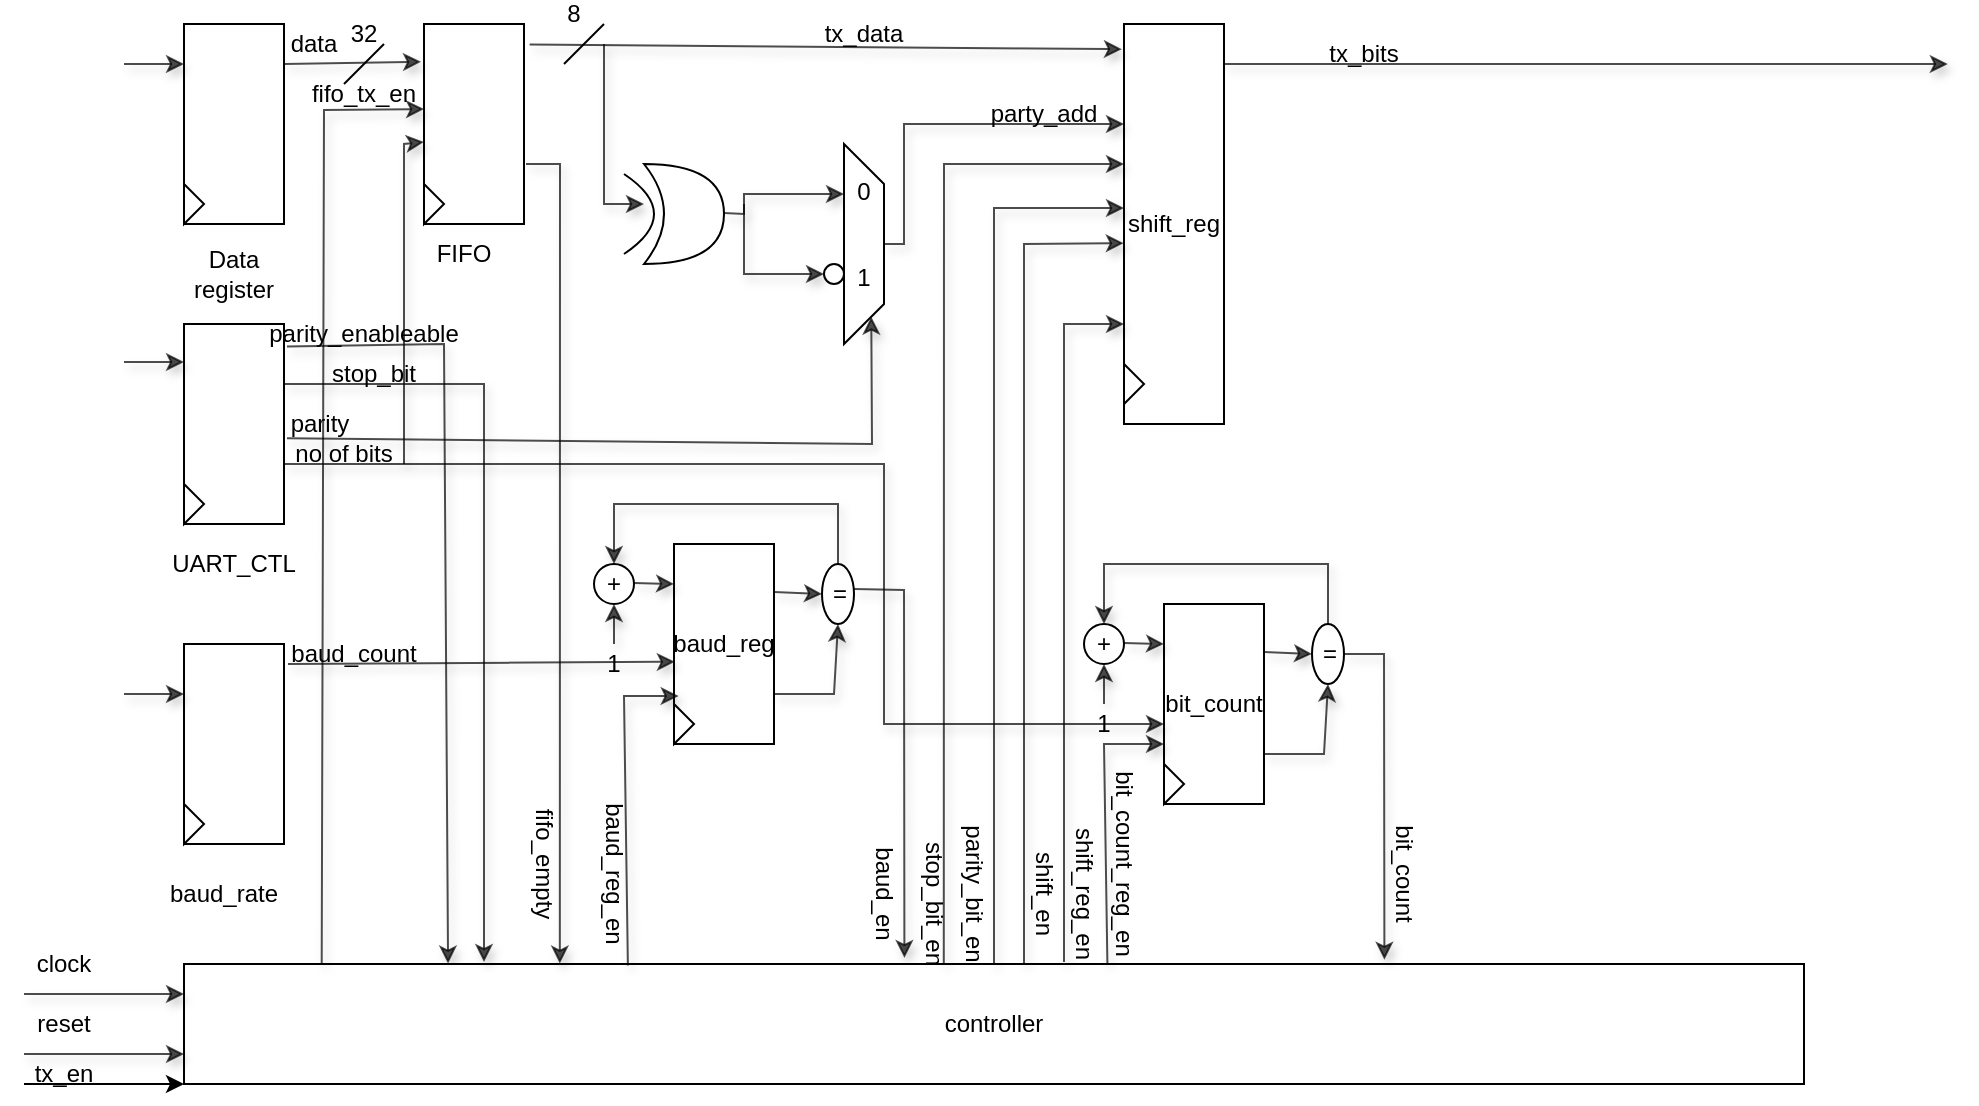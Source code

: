 <mxfile version="26.0.16" pages="2">
  <diagram name="Page-1" id="0iQmTiWb_SyuVuj741Ms">
    <mxGraphModel dx="864" dy="516" grid="1" gridSize="10" guides="1" tooltips="1" connect="1" arrows="1" fold="1" page="1" pageScale="1" pageWidth="1100" pageHeight="850" math="0" shadow="0">
      <root>
        <mxCell id="0" />
        <mxCell id="1" parent="0" />
        <mxCell id="nmXEE6ZkfctVZ-WLgOEb-1" value="" style="rounded=0;whiteSpace=wrap;html=1;direction=south;" parent="1" vertex="1">
          <mxGeometry x="280" y="90" width="50" height="100" as="geometry" />
        </mxCell>
        <mxCell id="nmXEE6ZkfctVZ-WLgOEb-2" value="" style="triangle;whiteSpace=wrap;html=1;" parent="1" vertex="1">
          <mxGeometry x="280" y="170" width="10" height="20" as="geometry" />
        </mxCell>
        <mxCell id="nmXEE6ZkfctVZ-WLgOEb-3" value="" style="rounded=0;whiteSpace=wrap;html=1;direction=south;" parent="1" vertex="1">
          <mxGeometry x="280" y="240" width="50" height="100" as="geometry" />
        </mxCell>
        <mxCell id="nmXEE6ZkfctVZ-WLgOEb-4" value="" style="triangle;whiteSpace=wrap;html=1;" parent="1" vertex="1">
          <mxGeometry x="280" y="320" width="10" height="20" as="geometry" />
        </mxCell>
        <mxCell id="nmXEE6ZkfctVZ-WLgOEb-5" value="" style="rounded=0;whiteSpace=wrap;html=1;direction=south;" parent="1" vertex="1">
          <mxGeometry x="280" y="400" width="50" height="100" as="geometry" />
        </mxCell>
        <mxCell id="nmXEE6ZkfctVZ-WLgOEb-6" value="" style="triangle;whiteSpace=wrap;html=1;" parent="1" vertex="1">
          <mxGeometry x="280" y="480" width="10" height="20" as="geometry" />
        </mxCell>
        <mxCell id="nmXEE6ZkfctVZ-WLgOEb-7" value="" style="rounded=0;whiteSpace=wrap;html=1;direction=south;" parent="1" vertex="1">
          <mxGeometry x="400" y="90" width="50" height="100" as="geometry" />
        </mxCell>
        <mxCell id="nmXEE6ZkfctVZ-WLgOEb-8" value="" style="triangle;whiteSpace=wrap;html=1;" parent="1" vertex="1">
          <mxGeometry x="400" y="170" width="10" height="20" as="geometry" />
        </mxCell>
        <mxCell id="nmXEE6ZkfctVZ-WLgOEb-9" value="" style="endArrow=classic;html=1;rounded=0;strokeWidth=1;startSize=6;opacity=70;jumpSize=1;strokeColor=default;shadow=1;entryX=0.189;entryY=1.03;entryDx=0;entryDy=0;entryPerimeter=0;" parent="1" target="nmXEE6ZkfctVZ-WLgOEb-7" edge="1">
          <mxGeometry width="50" height="50" relative="1" as="geometry">
            <mxPoint x="330" y="110" as="sourcePoint" />
            <mxPoint x="360" y="110" as="targetPoint" />
          </mxGeometry>
        </mxCell>
        <mxCell id="nmXEE6ZkfctVZ-WLgOEb-10" value="shift_reg" style="rounded=0;whiteSpace=wrap;html=1;direction=south;" parent="1" vertex="1">
          <mxGeometry x="750" y="90" width="50" height="200" as="geometry" />
        </mxCell>
        <mxCell id="nmXEE6ZkfctVZ-WLgOEb-11" value="" style="triangle;whiteSpace=wrap;html=1;" parent="1" vertex="1">
          <mxGeometry x="750" y="260" width="10" height="20" as="geometry" />
        </mxCell>
        <mxCell id="nmXEE6ZkfctVZ-WLgOEb-12" value="Data register" style="text;html=1;align=center;verticalAlign=middle;whiteSpace=wrap;rounded=0;" parent="1" vertex="1">
          <mxGeometry x="275" y="200" width="60" height="30" as="geometry" />
        </mxCell>
        <mxCell id="nmXEE6ZkfctVZ-WLgOEb-14" value="UART_CTL" style="text;html=1;align=center;verticalAlign=middle;whiteSpace=wrap;rounded=0;" parent="1" vertex="1">
          <mxGeometry x="275" y="345" width="60" height="30" as="geometry" />
        </mxCell>
        <mxCell id="nmXEE6ZkfctVZ-WLgOEb-15" value="baud_rate" style="text;html=1;align=center;verticalAlign=middle;whiteSpace=wrap;rounded=0;" parent="1" vertex="1">
          <mxGeometry x="270" y="510" width="60" height="30" as="geometry" />
        </mxCell>
        <mxCell id="nmXEE6ZkfctVZ-WLgOEb-16" value="" style="endArrow=classic;html=1;rounded=0;strokeWidth=1;startSize=6;opacity=70;jumpSize=1;strokeColor=default;shadow=1;exitX=0.112;exitY=-0.03;exitDx=0;exitDy=0;exitPerimeter=0;entryX=0.163;entryY=-0.004;entryDx=0;entryDy=0;entryPerimeter=0;" parent="1" source="nmXEE6ZkfctVZ-WLgOEb-3" target="nmXEE6ZkfctVZ-WLgOEb-52" edge="1">
          <mxGeometry width="50" height="50" relative="1" as="geometry">
            <mxPoint x="331" y="260" as="sourcePoint" />
            <mxPoint x="365" y="557" as="targetPoint" />
            <Array as="points">
              <mxPoint x="410" y="250" />
            </Array>
          </mxGeometry>
        </mxCell>
        <mxCell id="nmXEE6ZkfctVZ-WLgOEb-17" value="parity_enableable" style="text;html=1;align=center;verticalAlign=middle;whiteSpace=wrap;rounded=0;" parent="1" vertex="1">
          <mxGeometry x="340" y="230" width="60" height="30" as="geometry" />
        </mxCell>
        <mxCell id="nmXEE6ZkfctVZ-WLgOEb-18" value="" style="endArrow=classic;html=1;rounded=0;strokeWidth=1;startSize=6;opacity=70;jumpSize=1;strokeColor=default;shadow=1;entryX=0.063;entryY=1.021;entryDx=0;entryDy=0;entryPerimeter=0;exitX=0.103;exitY=-0.056;exitDx=0;exitDy=0;exitPerimeter=0;" parent="1" source="nmXEE6ZkfctVZ-WLgOEb-7" target="nmXEE6ZkfctVZ-WLgOEb-10" edge="1">
          <mxGeometry width="50" height="50" relative="1" as="geometry">
            <mxPoint x="490" y="100" as="sourcePoint" />
            <mxPoint x="520" y="100" as="targetPoint" />
          </mxGeometry>
        </mxCell>
        <mxCell id="nmXEE6ZkfctVZ-WLgOEb-19" value="" style="endArrow=classic;html=1;rounded=0;strokeWidth=1;startSize=6;opacity=70;jumpSize=1;strokeColor=default;shadow=1;" parent="1" edge="1">
          <mxGeometry width="50" height="50" relative="1" as="geometry">
            <mxPoint x="490" y="100" as="sourcePoint" />
            <mxPoint x="510" y="180" as="targetPoint" />
            <Array as="points">
              <mxPoint x="490" y="180" />
            </Array>
          </mxGeometry>
        </mxCell>
        <mxCell id="nmXEE6ZkfctVZ-WLgOEb-32" value="" style="endArrow=classic;html=1;rounded=0;strokeWidth=1;startSize=6;opacity=70;jumpSize=1;strokeColor=default;shadow=1;entryX=0.25;entryY=1;entryDx=0;entryDy=0;" parent="1" target="nmXEE6ZkfctVZ-WLgOEb-10" edge="1">
          <mxGeometry width="50" height="50" relative="1" as="geometry">
            <mxPoint x="630" y="200" as="sourcePoint" />
            <mxPoint x="750" y="140" as="targetPoint" />
            <Array as="points">
              <mxPoint x="640" y="200" />
              <mxPoint x="640" y="140" />
            </Array>
          </mxGeometry>
        </mxCell>
        <mxCell id="nmXEE6ZkfctVZ-WLgOEb-33" value="" style="endArrow=classic;html=1;rounded=0;strokeWidth=1;startSize=6;opacity=70;jumpSize=1;strokeColor=default;shadow=1;entryX=1;entryY=0.25;entryDx=0;entryDy=0;exitX=0.571;exitY=-0.03;exitDx=0;exitDy=0;exitPerimeter=0;" parent="1" source="nmXEE6ZkfctVZ-WLgOEb-3" target="nmXEE6ZkfctVZ-WLgOEb-24" edge="1">
          <mxGeometry width="50" height="50" relative="1" as="geometry">
            <mxPoint x="330" y="280" as="sourcePoint" />
            <mxPoint x="360" y="280" as="targetPoint" />
            <Array as="points">
              <mxPoint x="624" y="300" />
            </Array>
          </mxGeometry>
        </mxCell>
        <mxCell id="nmXEE6ZkfctVZ-WLgOEb-50" value="" style="group" parent="1" vertex="1" connectable="0">
          <mxGeometry x="485" y="330" width="130" height="120" as="geometry" />
        </mxCell>
        <mxCell id="nmXEE6ZkfctVZ-WLgOEb-37" value="baud_reg" style="rounded=0;whiteSpace=wrap;html=1;direction=south;" parent="nmXEE6ZkfctVZ-WLgOEb-50" vertex="1">
          <mxGeometry x="40" y="20" width="50" height="100" as="geometry" />
        </mxCell>
        <mxCell id="nmXEE6ZkfctVZ-WLgOEb-38" value="" style="triangle;whiteSpace=wrap;html=1;" parent="nmXEE6ZkfctVZ-WLgOEb-50" vertex="1">
          <mxGeometry x="40" y="100" width="10" height="20" as="geometry" />
        </mxCell>
        <mxCell id="nmXEE6ZkfctVZ-WLgOEb-42" value="" style="group" parent="nmXEE6ZkfctVZ-WLgOEb-50" vertex="1" connectable="0">
          <mxGeometry x="90" y="30" width="40" height="30" as="geometry" />
        </mxCell>
        <mxCell id="nmXEE6ZkfctVZ-WLgOEb-39" value="" style="endArrow=classic;html=1;rounded=0;strokeWidth=1;startSize=6;opacity=70;jumpSize=1;strokeColor=default;shadow=1;entryX=0;entryY=0.5;entryDx=0;entryDy=0;" parent="nmXEE6ZkfctVZ-WLgOEb-42" target="nmXEE6ZkfctVZ-WLgOEb-40" edge="1">
          <mxGeometry width="50" height="50" relative="1" as="geometry">
            <mxPoint y="14" as="sourcePoint" />
            <mxPoint x="20" y="14" as="targetPoint" />
          </mxGeometry>
        </mxCell>
        <mxCell id="nmXEE6ZkfctVZ-WLgOEb-40" value="" style="ellipse;whiteSpace=wrap;html=1;" parent="nmXEE6ZkfctVZ-WLgOEb-42" vertex="1">
          <mxGeometry x="24" width="16" height="30" as="geometry" />
        </mxCell>
        <mxCell id="nmXEE6ZkfctVZ-WLgOEb-41" value="=" style="text;html=1;align=center;verticalAlign=middle;whiteSpace=wrap;rounded=0;" parent="nmXEE6ZkfctVZ-WLgOEb-42" vertex="1">
          <mxGeometry x="26" y="10" width="14" height="10" as="geometry" />
        </mxCell>
        <mxCell id="nmXEE6ZkfctVZ-WLgOEb-44" value="" style="endArrow=classic;html=1;rounded=0;strokeWidth=1;startSize=6;opacity=70;jumpSize=1;strokeColor=default;shadow=1;exitX=0.5;exitY=0;exitDx=0;exitDy=0;" parent="nmXEE6ZkfctVZ-WLgOEb-50" source="nmXEE6ZkfctVZ-WLgOEb-40" target="nmXEE6ZkfctVZ-WLgOEb-45" edge="1">
          <mxGeometry width="50" height="50" relative="1" as="geometry">
            <mxPoint x="155" y="20" as="sourcePoint" />
            <mxPoint y="40" as="targetPoint" />
            <Array as="points">
              <mxPoint x="122" />
              <mxPoint x="10" />
            </Array>
          </mxGeometry>
        </mxCell>
        <mxCell id="nmXEE6ZkfctVZ-WLgOEb-45" value="" style="ellipse;whiteSpace=wrap;html=1;" parent="nmXEE6ZkfctVZ-WLgOEb-50" vertex="1">
          <mxGeometry y="30" width="20" height="20" as="geometry" />
        </mxCell>
        <mxCell id="nmXEE6ZkfctVZ-WLgOEb-46" value="+" style="text;html=1;align=center;verticalAlign=middle;whiteSpace=wrap;rounded=0;" parent="nmXEE6ZkfctVZ-WLgOEb-50" vertex="1">
          <mxGeometry x="5" y="32.5" width="10" height="15" as="geometry" />
        </mxCell>
        <mxCell id="nmXEE6ZkfctVZ-WLgOEb-47" value="" style="endArrow=classic;html=1;rounded=0;strokeWidth=1;startSize=6;opacity=70;jumpSize=1;strokeColor=default;shadow=1;entryX=0.5;entryY=1;entryDx=0;entryDy=0;" parent="nmXEE6ZkfctVZ-WLgOEb-50" target="nmXEE6ZkfctVZ-WLgOEb-45" edge="1">
          <mxGeometry width="50" height="50" relative="1" as="geometry">
            <mxPoint x="10" y="70" as="sourcePoint" />
            <mxPoint x="-10" y="10" as="targetPoint" />
          </mxGeometry>
        </mxCell>
        <mxCell id="nmXEE6ZkfctVZ-WLgOEb-48" value="1" style="text;html=1;align=center;verticalAlign=middle;whiteSpace=wrap;rounded=0;" parent="nmXEE6ZkfctVZ-WLgOEb-50" vertex="1">
          <mxGeometry y="75" width="20" height="10" as="geometry" />
        </mxCell>
        <mxCell id="nmXEE6ZkfctVZ-WLgOEb-49" value="" style="endArrow=classic;html=1;rounded=0;strokeWidth=1;startSize=6;opacity=70;jumpSize=1;strokeColor=default;shadow=1;" parent="nmXEE6ZkfctVZ-WLgOEb-50" edge="1">
          <mxGeometry width="50" height="50" relative="1" as="geometry">
            <mxPoint x="20" y="39.5" as="sourcePoint" />
            <mxPoint x="40" y="40" as="targetPoint" />
          </mxGeometry>
        </mxCell>
        <mxCell id="nmXEE6ZkfctVZ-WLgOEb-43" value="" style="endArrow=classic;html=1;rounded=0;strokeWidth=1;startSize=6;opacity=70;jumpSize=1;strokeColor=default;shadow=1;entryX=0.5;entryY=1;entryDx=0;entryDy=0;exitX=0.75;exitY=0;exitDx=0;exitDy=0;" parent="nmXEE6ZkfctVZ-WLgOEb-50" source="nmXEE6ZkfctVZ-WLgOEb-37" target="nmXEE6ZkfctVZ-WLgOEb-40" edge="1">
          <mxGeometry width="50" height="50" relative="1" as="geometry">
            <mxPoint x="100" y="90" as="sourcePoint" />
            <mxPoint x="-40" y="95" as="targetPoint" />
            <Array as="points">
              <mxPoint x="120" y="95" />
            </Array>
          </mxGeometry>
        </mxCell>
        <mxCell id="nmXEE6ZkfctVZ-WLgOEb-51" value="" style="endArrow=classic;html=1;rounded=0;strokeWidth=1;startSize=6;opacity=70;jumpSize=1;strokeColor=default;shadow=1;entryX=0.42;entryY=-0.051;entryDx=0;entryDy=0;entryPerimeter=0;exitX=1;exitY=0.25;exitDx=0;exitDy=0;" parent="1" source="nmXEE6ZkfctVZ-WLgOEb-41" edge="1">
          <mxGeometry width="50" height="50" relative="1" as="geometry">
            <mxPoint x="640" y="375" as="sourcePoint" />
            <mxPoint x="640.2" y="556.94" as="targetPoint" />
            <Array as="points">
              <mxPoint x="640" y="373" />
            </Array>
          </mxGeometry>
        </mxCell>
        <mxCell id="nmXEE6ZkfctVZ-WLgOEb-52" value="" style="rounded=0;whiteSpace=wrap;html=1;" parent="1" vertex="1">
          <mxGeometry x="280" y="560" width="810" height="60" as="geometry" />
        </mxCell>
        <UserObject label="controller" link="data:page/id,8DzqNKBsNxJn6VCQn896" id="nmXEE6ZkfctVZ-WLgOEb-53">
          <mxCell style="text;html=1;align=center;verticalAlign=middle;whiteSpace=wrap;rounded=0;" parent="1" vertex="1">
            <mxGeometry x="655" y="575" width="60" height="30" as="geometry" />
          </mxCell>
        </UserObject>
        <mxCell id="nmXEE6ZkfctVZ-WLgOEb-54" value="" style="group" parent="1" vertex="1" connectable="0">
          <mxGeometry x="730" y="360" width="130" height="120" as="geometry" />
        </mxCell>
        <mxCell id="nmXEE6ZkfctVZ-WLgOEb-55" value="bit_count" style="rounded=0;whiteSpace=wrap;html=1;direction=south;" parent="nmXEE6ZkfctVZ-WLgOEb-54" vertex="1">
          <mxGeometry x="40" y="20" width="50" height="100" as="geometry" />
        </mxCell>
        <mxCell id="nmXEE6ZkfctVZ-WLgOEb-56" value="" style="triangle;whiteSpace=wrap;html=1;" parent="nmXEE6ZkfctVZ-WLgOEb-54" vertex="1">
          <mxGeometry x="40" y="100" width="10" height="20" as="geometry" />
        </mxCell>
        <mxCell id="nmXEE6ZkfctVZ-WLgOEb-57" value="" style="group" parent="nmXEE6ZkfctVZ-WLgOEb-54" vertex="1" connectable="0">
          <mxGeometry x="90" y="30" width="40" height="30" as="geometry" />
        </mxCell>
        <mxCell id="nmXEE6ZkfctVZ-WLgOEb-58" value="" style="endArrow=classic;html=1;rounded=0;strokeWidth=1;startSize=6;opacity=70;jumpSize=1;strokeColor=default;shadow=1;entryX=0;entryY=0.5;entryDx=0;entryDy=0;" parent="nmXEE6ZkfctVZ-WLgOEb-57" target="nmXEE6ZkfctVZ-WLgOEb-59" edge="1">
          <mxGeometry width="50" height="50" relative="1" as="geometry">
            <mxPoint y="14" as="sourcePoint" />
            <mxPoint x="20" y="14" as="targetPoint" />
          </mxGeometry>
        </mxCell>
        <mxCell id="nmXEE6ZkfctVZ-WLgOEb-59" value="" style="ellipse;whiteSpace=wrap;html=1;" parent="nmXEE6ZkfctVZ-WLgOEb-57" vertex="1">
          <mxGeometry x="24" width="16" height="30" as="geometry" />
        </mxCell>
        <mxCell id="nmXEE6ZkfctVZ-WLgOEb-60" value="=" style="text;html=1;align=center;verticalAlign=middle;whiteSpace=wrap;rounded=0;" parent="nmXEE6ZkfctVZ-WLgOEb-57" vertex="1">
          <mxGeometry x="26" y="10" width="14" height="10" as="geometry" />
        </mxCell>
        <mxCell id="nmXEE6ZkfctVZ-WLgOEb-61" value="" style="endArrow=classic;html=1;rounded=0;strokeWidth=1;startSize=6;opacity=70;jumpSize=1;strokeColor=default;shadow=1;exitX=0.5;exitY=0;exitDx=0;exitDy=0;" parent="nmXEE6ZkfctVZ-WLgOEb-54" source="nmXEE6ZkfctVZ-WLgOEb-59" target="nmXEE6ZkfctVZ-WLgOEb-62" edge="1">
          <mxGeometry width="50" height="50" relative="1" as="geometry">
            <mxPoint x="155" y="20" as="sourcePoint" />
            <mxPoint y="40" as="targetPoint" />
            <Array as="points">
              <mxPoint x="122" />
              <mxPoint x="10" />
            </Array>
          </mxGeometry>
        </mxCell>
        <mxCell id="nmXEE6ZkfctVZ-WLgOEb-62" value="" style="ellipse;whiteSpace=wrap;html=1;" parent="nmXEE6ZkfctVZ-WLgOEb-54" vertex="1">
          <mxGeometry y="30" width="20" height="20" as="geometry" />
        </mxCell>
        <mxCell id="nmXEE6ZkfctVZ-WLgOEb-63" value="+" style="text;html=1;align=center;verticalAlign=middle;whiteSpace=wrap;rounded=0;" parent="nmXEE6ZkfctVZ-WLgOEb-54" vertex="1">
          <mxGeometry x="5" y="32.5" width="10" height="15" as="geometry" />
        </mxCell>
        <mxCell id="nmXEE6ZkfctVZ-WLgOEb-64" value="" style="endArrow=classic;html=1;rounded=0;strokeWidth=1;startSize=6;opacity=70;jumpSize=1;strokeColor=default;shadow=1;entryX=0.5;entryY=1;entryDx=0;entryDy=0;" parent="nmXEE6ZkfctVZ-WLgOEb-54" target="nmXEE6ZkfctVZ-WLgOEb-62" edge="1">
          <mxGeometry width="50" height="50" relative="1" as="geometry">
            <mxPoint x="10" y="70" as="sourcePoint" />
            <mxPoint x="-10" y="10" as="targetPoint" />
          </mxGeometry>
        </mxCell>
        <mxCell id="nmXEE6ZkfctVZ-WLgOEb-65" value="1" style="text;html=1;align=center;verticalAlign=middle;whiteSpace=wrap;rounded=0;" parent="nmXEE6ZkfctVZ-WLgOEb-54" vertex="1">
          <mxGeometry y="75" width="20" height="10" as="geometry" />
        </mxCell>
        <mxCell id="nmXEE6ZkfctVZ-WLgOEb-66" value="" style="endArrow=classic;html=1;rounded=0;strokeWidth=1;startSize=6;opacity=70;jumpSize=1;strokeColor=default;shadow=1;" parent="nmXEE6ZkfctVZ-WLgOEb-54" edge="1">
          <mxGeometry width="50" height="50" relative="1" as="geometry">
            <mxPoint x="20" y="39.5" as="sourcePoint" />
            <mxPoint x="40" y="40" as="targetPoint" />
          </mxGeometry>
        </mxCell>
        <mxCell id="nmXEE6ZkfctVZ-WLgOEb-70" value="" style="endArrow=classic;html=1;rounded=0;strokeWidth=1;startSize=6;opacity=70;jumpSize=1;strokeColor=default;shadow=1;exitX=0.57;exitY=-0.004;exitDx=0;exitDy=0;exitPerimeter=0;" parent="nmXEE6ZkfctVZ-WLgOEb-54" source="nmXEE6ZkfctVZ-WLgOEb-52" edge="1">
          <mxGeometry width="50" height="50" relative="1" as="geometry">
            <mxPoint x="15" y="90" as="sourcePoint" />
            <mxPoint x="40" y="90" as="targetPoint" />
            <Array as="points">
              <mxPoint x="10" y="90" />
            </Array>
          </mxGeometry>
        </mxCell>
        <mxCell id="nmXEE6ZkfctVZ-WLgOEb-88" value="" style="endArrow=classic;html=1;rounded=0;strokeWidth=1;startSize=6;opacity=70;jumpSize=1;strokeColor=default;shadow=1;entryX=0.5;entryY=1;entryDx=0;entryDy=0;exitX=0.75;exitY=0;exitDx=0;exitDy=0;" parent="nmXEE6ZkfctVZ-WLgOEb-54" edge="1">
          <mxGeometry width="50" height="50" relative="1" as="geometry">
            <mxPoint x="90" y="95" as="sourcePoint" />
            <mxPoint x="122" y="60" as="targetPoint" />
            <Array as="points">
              <mxPoint x="120" y="95" />
            </Array>
          </mxGeometry>
        </mxCell>
        <mxCell id="nmXEE6ZkfctVZ-WLgOEb-67" value="" style="endArrow=classic;html=1;rounded=0;strokeWidth=1;startSize=6;opacity=70;jumpSize=1;strokeColor=default;shadow=1;" parent="1" edge="1">
          <mxGeometry width="50" height="50" relative="1" as="geometry">
            <mxPoint x="330" y="310" as="sourcePoint" />
            <mxPoint x="770" y="440" as="targetPoint" />
            <Array as="points">
              <mxPoint x="630" y="310" />
              <mxPoint x="630" y="440" />
              <mxPoint x="670" y="440" />
            </Array>
          </mxGeometry>
        </mxCell>
        <mxCell id="nmXEE6ZkfctVZ-WLgOEb-68" value="no of bits" style="text;html=1;align=center;verticalAlign=middle;whiteSpace=wrap;rounded=0;" parent="1" vertex="1">
          <mxGeometry x="330" y="300" width="60" height="10" as="geometry" />
        </mxCell>
        <mxCell id="nmXEE6ZkfctVZ-WLgOEb-69" value="" style="endArrow=classic;html=1;rounded=0;strokeWidth=1;startSize=6;opacity=70;jumpSize=1;strokeColor=default;shadow=1;entryX=0.741;entryY=-0.036;entryDx=0;entryDy=0;entryPerimeter=0;" parent="1" target="nmXEE6ZkfctVZ-WLgOEb-52" edge="1">
          <mxGeometry width="50" height="50" relative="1" as="geometry">
            <mxPoint x="860" y="405" as="sourcePoint" />
            <mxPoint x="890" y="405" as="targetPoint" />
            <Array as="points">
              <mxPoint x="880" y="405" />
            </Array>
          </mxGeometry>
        </mxCell>
        <mxCell id="nmXEE6ZkfctVZ-WLgOEb-71" value="" style="endArrow=classic;html=1;rounded=0;strokeWidth=1;startSize=6;opacity=70;jumpSize=1;strokeColor=default;shadow=1;entryX=0.75;entryY=1;entryDx=0;entryDy=0;" parent="1" target="nmXEE6ZkfctVZ-WLgOEb-10" edge="1">
          <mxGeometry width="50" height="50" relative="1" as="geometry">
            <mxPoint x="720" y="559" as="sourcePoint" />
            <mxPoint x="620" y="340" as="targetPoint" />
            <Array as="points">
              <mxPoint x="720" y="240" />
            </Array>
          </mxGeometry>
        </mxCell>
        <mxCell id="nmXEE6ZkfctVZ-WLgOEb-72" value="" style="endArrow=classic;html=1;rounded=0;strokeWidth=1;startSize=6;opacity=70;jumpSize=1;strokeColor=default;shadow=1;entryX=0.548;entryY=1.002;entryDx=0;entryDy=0;entryPerimeter=0;" parent="1" target="nmXEE6ZkfctVZ-WLgOEb-10" edge="1">
          <mxGeometry width="50" height="50" relative="1" as="geometry">
            <mxPoint x="700" y="560" as="sourcePoint" />
            <mxPoint x="730" y="241" as="targetPoint" />
            <Array as="points">
              <mxPoint x="700" y="200" />
            </Array>
          </mxGeometry>
        </mxCell>
        <mxCell id="nmXEE6ZkfctVZ-WLgOEb-73" value="" style="endArrow=classic;html=1;rounded=0;strokeWidth=1;startSize=6;opacity=70;jumpSize=1;strokeColor=default;shadow=1;entryX=0.232;entryY=-0.004;entryDx=0;entryDy=0;entryPerimeter=0;" parent="1" target="nmXEE6ZkfctVZ-WLgOEb-52" edge="1">
          <mxGeometry width="50" height="50" relative="1" as="geometry">
            <mxPoint x="451" y="160" as="sourcePoint" />
            <mxPoint x="690" y="560" as="targetPoint" />
            <Array as="points">
              <mxPoint x="468" y="160" />
            </Array>
          </mxGeometry>
        </mxCell>
        <mxCell id="nmXEE6ZkfctVZ-WLgOEb-75" value="" style="endArrow=classic;html=1;rounded=0;strokeWidth=1;startSize=6;opacity=70;jumpSize=1;strokeColor=default;shadow=1;" parent="1" edge="1">
          <mxGeometry width="50" height="50" relative="1" as="geometry">
            <mxPoint x="800" y="110" as="sourcePoint" />
            <mxPoint x="1161.91" y="110" as="targetPoint" />
          </mxGeometry>
        </mxCell>
        <mxCell id="nmXEE6ZkfctVZ-WLgOEb-77" value="" style="endArrow=classic;html=1;rounded=0;strokeWidth=1;startSize=6;opacity=70;jumpSize=1;strokeColor=default;shadow=1;" parent="1" edge="1">
          <mxGeometry width="50" height="50" relative="1" as="geometry">
            <mxPoint x="250" y="110" as="sourcePoint" />
            <mxPoint x="280" y="110" as="targetPoint" />
          </mxGeometry>
        </mxCell>
        <mxCell id="nmXEE6ZkfctVZ-WLgOEb-78" value="" style="endArrow=classic;html=1;rounded=0;strokeWidth=1;startSize=6;opacity=70;jumpSize=1;strokeColor=default;shadow=1;" parent="1" edge="1">
          <mxGeometry width="50" height="50" relative="1" as="geometry">
            <mxPoint x="250" y="259" as="sourcePoint" />
            <mxPoint x="280" y="259" as="targetPoint" />
          </mxGeometry>
        </mxCell>
        <mxCell id="nmXEE6ZkfctVZ-WLgOEb-79" value="" style="endArrow=classic;html=1;rounded=0;strokeWidth=1;startSize=6;opacity=70;jumpSize=1;strokeColor=default;shadow=1;" parent="1" edge="1">
          <mxGeometry width="50" height="50" relative="1" as="geometry">
            <mxPoint x="250" y="425" as="sourcePoint" />
            <mxPoint x="280" y="425" as="targetPoint" />
          </mxGeometry>
        </mxCell>
        <mxCell id="nmXEE6ZkfctVZ-WLgOEb-80" value="baud_reg_en" style="text;html=1;align=center;verticalAlign=middle;whiteSpace=wrap;rounded=0;rotation=90;" parent="1" vertex="1">
          <mxGeometry x="450" y="500" width="90" height="30" as="geometry" />
        </mxCell>
        <mxCell id="nmXEE6ZkfctVZ-WLgOEb-82" value="baud_count" style="text;html=1;align=center;verticalAlign=middle;whiteSpace=wrap;rounded=0;" parent="1" vertex="1">
          <mxGeometry x="340" y="400" width="50" height="10" as="geometry" />
        </mxCell>
        <mxCell id="nmXEE6ZkfctVZ-WLgOEb-83" value="baud_en" style="text;html=1;align=center;verticalAlign=middle;whiteSpace=wrap;rounded=0;rotation=90;" parent="1" vertex="1">
          <mxGeometry x="590" y="510" width="80" height="30" as="geometry" />
        </mxCell>
        <mxCell id="nmXEE6ZkfctVZ-WLgOEb-84" value="FIFO" style="text;html=1;align=center;verticalAlign=middle;whiteSpace=wrap;rounded=0;" parent="1" vertex="1">
          <mxGeometry x="390" y="190" width="60" height="30" as="geometry" />
        </mxCell>
        <mxCell id="nmXEE6ZkfctVZ-WLgOEb-86" value="fifo_empty" style="text;html=1;align=center;verticalAlign=middle;whiteSpace=wrap;rounded=0;rotation=90;" parent="1" vertex="1">
          <mxGeometry x="420" y="495" width="80" height="30" as="geometry" />
        </mxCell>
        <mxCell id="nmXEE6ZkfctVZ-WLgOEb-87" value="shift_en" style="text;html=1;align=center;verticalAlign=middle;whiteSpace=wrap;rounded=0;rotation=90;" parent="1" vertex="1">
          <mxGeometry x="670" y="510" width="80" height="30" as="geometry" />
        </mxCell>
        <mxCell id="nmXEE6ZkfctVZ-WLgOEb-89" value="" style="endArrow=classic;html=1;rounded=0;strokeWidth=1;startSize=6;opacity=70;jumpSize=1;strokeColor=default;shadow=1;entryX=0.589;entryY=0.992;entryDx=0;entryDy=0;entryPerimeter=0;" parent="1" target="nmXEE6ZkfctVZ-WLgOEb-37" edge="1">
          <mxGeometry width="50" height="50" relative="1" as="geometry">
            <mxPoint x="332" y="410" as="sourcePoint" />
            <mxPoint x="440" y="410" as="targetPoint" />
          </mxGeometry>
        </mxCell>
        <mxCell id="nmXEE6ZkfctVZ-WLgOEb-91" value="shift_reg_en" style="text;html=1;align=center;verticalAlign=middle;whiteSpace=wrap;rounded=0;rotation=90;" parent="1" vertex="1">
          <mxGeometry x="690" y="510" width="80" height="30" as="geometry" />
        </mxCell>
        <mxCell id="nmXEE6ZkfctVZ-WLgOEb-92" value="bit_count_reg_en" style="text;html=1;align=center;verticalAlign=middle;whiteSpace=wrap;rounded=0;rotation=90;" parent="1" vertex="1">
          <mxGeometry x="715" y="495" width="70" height="30" as="geometry" />
        </mxCell>
        <mxCell id="nmXEE6ZkfctVZ-WLgOEb-93" value="bit_count" style="text;html=1;align=center;verticalAlign=middle;whiteSpace=wrap;rounded=0;rotation=90;" parent="1" vertex="1">
          <mxGeometry x="850" y="500" width="80" height="30" as="geometry" />
        </mxCell>
        <mxCell id="nmXEE6ZkfctVZ-WLgOEb-95" value="fifo_tx_en" style="text;html=1;align=center;verticalAlign=middle;whiteSpace=wrap;rounded=0;" parent="1" vertex="1">
          <mxGeometry x="340" y="110" width="60" height="30" as="geometry" />
        </mxCell>
        <mxCell id="nmXEE6ZkfctVZ-WLgOEb-96" value="" style="endArrow=classic;html=1;rounded=0;strokeWidth=1;startSize=6;opacity=70;jumpSize=1;strokeColor=default;shadow=1;" parent="1" edge="1">
          <mxGeometry width="50" height="50" relative="1" as="geometry">
            <mxPoint x="200" y="575" as="sourcePoint" />
            <mxPoint x="280" y="575" as="targetPoint" />
          </mxGeometry>
        </mxCell>
        <mxCell id="nmXEE6ZkfctVZ-WLgOEb-97" value="clock" style="text;html=1;align=center;verticalAlign=middle;whiteSpace=wrap;rounded=0;" parent="1" vertex="1">
          <mxGeometry x="190" y="545" width="60" height="30" as="geometry" />
        </mxCell>
        <mxCell id="nmXEE6ZkfctVZ-WLgOEb-98" value="" style="endArrow=classic;html=1;rounded=0;strokeWidth=1;startSize=6;opacity=70;jumpSize=1;strokeColor=default;shadow=1;" parent="1" edge="1">
          <mxGeometry width="50" height="50" relative="1" as="geometry">
            <mxPoint x="200" y="605" as="sourcePoint" />
            <mxPoint x="280" y="605" as="targetPoint" />
          </mxGeometry>
        </mxCell>
        <mxCell id="nmXEE6ZkfctVZ-WLgOEb-99" value="reset" style="text;html=1;align=center;verticalAlign=middle;whiteSpace=wrap;rounded=0;" parent="1" vertex="1">
          <mxGeometry x="190" y="575" width="60" height="30" as="geometry" />
        </mxCell>
        <mxCell id="nmXEE6ZkfctVZ-WLgOEb-100" value="party_add" style="text;html=1;align=center;verticalAlign=middle;whiteSpace=wrap;rounded=0;" parent="1" vertex="1">
          <mxGeometry x="680" y="120" width="60" height="30" as="geometry" />
        </mxCell>
        <mxCell id="nmXEE6ZkfctVZ-WLgOEb-101" value="" style="endArrow=none;html=1;rounded=0;" parent="1" edge="1">
          <mxGeometry width="50" height="50" relative="1" as="geometry">
            <mxPoint x="470" y="110" as="sourcePoint" />
            <mxPoint x="490" y="90" as="targetPoint" />
          </mxGeometry>
        </mxCell>
        <mxCell id="nmXEE6ZkfctVZ-WLgOEb-102" value="8" style="text;html=1;align=center;verticalAlign=middle;whiteSpace=wrap;rounded=0;" parent="1" vertex="1">
          <mxGeometry x="470" y="80" width="10" height="10" as="geometry" />
        </mxCell>
        <mxCell id="nmXEE6ZkfctVZ-WLgOEb-103" value="tx_data" style="text;html=1;align=center;verticalAlign=middle;whiteSpace=wrap;rounded=0;" parent="1" vertex="1">
          <mxGeometry x="590" y="80" width="60" height="30" as="geometry" />
        </mxCell>
        <mxCell id="nmXEE6ZkfctVZ-WLgOEb-104" value="data" style="text;html=1;align=center;verticalAlign=middle;whiteSpace=wrap;rounded=0;" parent="1" vertex="1">
          <mxGeometry x="330" y="90" width="30" height="20" as="geometry" />
        </mxCell>
        <mxCell id="aORZdSc75-Fo3MQnWId7-1" value="" style="endArrow=none;html=1;rounded=0;" parent="1" edge="1">
          <mxGeometry width="50" height="50" relative="1" as="geometry">
            <mxPoint x="360" y="120" as="sourcePoint" />
            <mxPoint x="380" y="100" as="targetPoint" />
          </mxGeometry>
        </mxCell>
        <mxCell id="aORZdSc75-Fo3MQnWId7-2" value="32" style="text;html=1;align=center;verticalAlign=middle;whiteSpace=wrap;rounded=0;" parent="1" vertex="1">
          <mxGeometry x="355" y="80" width="30" height="30" as="geometry" />
        </mxCell>
        <mxCell id="aORZdSc75-Fo3MQnWId7-3" value="tx_bits" style="text;html=1;align=center;verticalAlign=middle;whiteSpace=wrap;rounded=0;" parent="1" vertex="1">
          <mxGeometry x="840" y="100" width="60" height="10" as="geometry" />
        </mxCell>
        <mxCell id="iL0YTwdqy25Y3jKW_N1v-3" value="" style="endArrow=classic;html=1;rounded=0;strokeWidth=1;startSize=6;opacity=70;jumpSize=1;strokeColor=default;shadow=1;exitX=0.085;exitY=-0.004;exitDx=0;exitDy=0;exitPerimeter=0;entryX=1;entryY=0.75;entryDx=0;entryDy=0;" parent="1" source="nmXEE6ZkfctVZ-WLgOEb-52" target="nmXEE6ZkfctVZ-WLgOEb-95" edge="1">
          <mxGeometry width="50" height="50" relative="1" as="geometry">
            <mxPoint x="349" y="560" as="sourcePoint" />
            <mxPoint x="400" y="160" as="targetPoint" />
            <Array as="points">
              <mxPoint x="350" y="133" />
            </Array>
          </mxGeometry>
        </mxCell>
        <mxCell id="nmXEE6ZkfctVZ-WLgOEb-34" value="parity" style="text;html=1;align=center;verticalAlign=middle;whiteSpace=wrap;rounded=0;" parent="1" vertex="1">
          <mxGeometry x="328" y="285" width="40" height="10" as="geometry" />
        </mxCell>
        <mxCell id="nmXEE6ZkfctVZ-WLgOEb-74" value="" style="endArrow=classic;html=1;rounded=0;strokeWidth=1;startSize=6;opacity=70;jumpSize=1;strokeColor=default;shadow=1;exitX=0.274;exitY=0.012;exitDx=0;exitDy=0;exitPerimeter=0;entryX=0.233;entryY=-0.198;entryDx=0;entryDy=0;entryPerimeter=0;" parent="1" source="nmXEE6ZkfctVZ-WLgOEb-52" target="nmXEE6ZkfctVZ-WLgOEb-38" edge="1">
          <mxGeometry width="50" height="50" relative="1" as="geometry">
            <mxPoint x="495" y="424" as="sourcePoint" />
            <mxPoint x="525" y="424" as="targetPoint" />
            <Array as="points">
              <mxPoint x="500" y="426" />
            </Array>
          </mxGeometry>
        </mxCell>
        <mxCell id="iL0YTwdqy25Y3jKW_N1v-6" value="" style="endArrow=classic;html=1;rounded=0;strokeWidth=1;startSize=6;opacity=70;jumpSize=1;strokeColor=default;shadow=1;" parent="1" edge="1">
          <mxGeometry width="50" height="50" relative="1" as="geometry">
            <mxPoint x="330" y="270" as="sourcePoint" />
            <mxPoint x="430" y="559" as="targetPoint" />
            <Array as="points">
              <mxPoint x="430" y="270" />
            </Array>
          </mxGeometry>
        </mxCell>
        <mxCell id="iL0YTwdqy25Y3jKW_N1v-10" value="stop_bit" style="text;html=1;align=center;verticalAlign=middle;whiteSpace=wrap;rounded=0;" parent="1" vertex="1">
          <mxGeometry x="350" y="250" width="50" height="30" as="geometry" />
        </mxCell>
        <mxCell id="iL0YTwdqy25Y3jKW_N1v-12" value="" style="group" parent="1" vertex="1" connectable="0">
          <mxGeometry x="500" y="150" width="130" height="100" as="geometry" />
        </mxCell>
        <mxCell id="nmXEE6ZkfctVZ-WLgOEb-20" value="" style="shape=xor;whiteSpace=wrap;html=1;" parent="iL0YTwdqy25Y3jKW_N1v-12" vertex="1">
          <mxGeometry x="10" y="10" width="40" height="50" as="geometry" />
        </mxCell>
        <mxCell id="nmXEE6ZkfctVZ-WLgOEb-21" value="" style="endArrow=none;html=1;rounded=0;curved=1;" parent="iL0YTwdqy25Y3jKW_N1v-12" edge="1">
          <mxGeometry width="50" height="50" relative="1" as="geometry">
            <mxPoint y="55" as="sourcePoint" />
            <mxPoint y="15" as="targetPoint" />
            <Array as="points">
              <mxPoint x="30" y="35" />
            </Array>
          </mxGeometry>
        </mxCell>
        <mxCell id="nmXEE6ZkfctVZ-WLgOEb-27" value="" style="endArrow=classic;html=1;rounded=0;strokeWidth=1;startSize=6;opacity=70;jumpSize=1;strokeColor=default;shadow=1;entryX=0.25;entryY=1;entryDx=0;entryDy=0;" parent="iL0YTwdqy25Y3jKW_N1v-12" target="nmXEE6ZkfctVZ-WLgOEb-24" edge="1">
          <mxGeometry width="50" height="50" relative="1" as="geometry">
            <mxPoint x="50" y="34.5" as="sourcePoint" />
            <mxPoint x="107" y="20" as="targetPoint" />
            <Array as="points">
              <mxPoint x="60" y="35" />
              <mxPoint x="60" y="25" />
            </Array>
          </mxGeometry>
        </mxCell>
        <mxCell id="nmXEE6ZkfctVZ-WLgOEb-28" value="" style="endArrow=classic;html=1;rounded=0;strokeWidth=1;startSize=6;opacity=70;jumpSize=1;strokeColor=default;shadow=1;entryX=0;entryY=0.5;entryDx=0;entryDy=0;" parent="iL0YTwdqy25Y3jKW_N1v-12" target="nmXEE6ZkfctVZ-WLgOEb-29" edge="1">
          <mxGeometry width="50" height="50" relative="1" as="geometry">
            <mxPoint x="60" y="30" as="sourcePoint" />
            <mxPoint x="90" y="70" as="targetPoint" />
            <Array as="points">
              <mxPoint x="60" y="65" />
            </Array>
          </mxGeometry>
        </mxCell>
        <mxCell id="nmXEE6ZkfctVZ-WLgOEb-31" value="" style="group" parent="iL0YTwdqy25Y3jKW_N1v-12" vertex="1" connectable="0">
          <mxGeometry x="100" width="30" height="100" as="geometry" />
        </mxCell>
        <mxCell id="nmXEE6ZkfctVZ-WLgOEb-23" value="" style="group" parent="nmXEE6ZkfctVZ-WLgOEb-31" vertex="1" connectable="0">
          <mxGeometry x="10" width="20" height="100" as="geometry" />
        </mxCell>
        <mxCell id="nmXEE6ZkfctVZ-WLgOEb-24" value="" style="shape=trapezoid;perimeter=trapezoidPerimeter;whiteSpace=wrap;html=1;fixedSize=1;direction=south;" parent="nmXEE6ZkfctVZ-WLgOEb-23" vertex="1">
          <mxGeometry width="20" height="100" as="geometry" />
        </mxCell>
        <mxCell id="nmXEE6ZkfctVZ-WLgOEb-25" value="1" style="text;html=1;align=center;verticalAlign=middle;whiteSpace=wrap;rounded=0;" parent="nmXEE6ZkfctVZ-WLgOEb-23" vertex="1">
          <mxGeometry y="60.001" width="20" height="14.286" as="geometry" />
        </mxCell>
        <mxCell id="nmXEE6ZkfctVZ-WLgOEb-26" value="0" style="text;html=1;align=center;verticalAlign=middle;whiteSpace=wrap;rounded=0;" parent="nmXEE6ZkfctVZ-WLgOEb-23" vertex="1">
          <mxGeometry x="5" y="10" width="10" height="28.571" as="geometry" />
        </mxCell>
        <mxCell id="nmXEE6ZkfctVZ-WLgOEb-29" value="" style="ellipse;whiteSpace=wrap;html=1;aspect=fixed;" parent="nmXEE6ZkfctVZ-WLgOEb-31" vertex="1">
          <mxGeometry y="60" width="10" height="10" as="geometry" />
        </mxCell>
        <mxCell id="iL0YTwdqy25Y3jKW_N1v-14" value="" style="endArrow=classic;html=1;rounded=0;strokeWidth=1;startSize=6;opacity=70;jumpSize=1;strokeColor=default;shadow=1;exitX=1;exitY=1;exitDx=0;exitDy=0;" parent="1" source="nmXEE6ZkfctVZ-WLgOEb-68" edge="1">
          <mxGeometry width="50" height="50" relative="1" as="geometry">
            <mxPoint x="370" y="149" as="sourcePoint" />
            <mxPoint x="400" y="149" as="targetPoint" />
            <Array as="points">
              <mxPoint x="390" y="150" />
            </Array>
          </mxGeometry>
        </mxCell>
        <mxCell id="iL0YTwdqy25Y3jKW_N1v-15" value="" style="endArrow=classic;html=1;rounded=0;strokeWidth=1;startSize=6;opacity=70;jumpSize=1;strokeColor=default;shadow=1;exitX=0.5;exitY=0;exitDx=0;exitDy=0;" parent="1" source="nmXEE6ZkfctVZ-WLgOEb-52" edge="1">
          <mxGeometry width="50" height="50" relative="1" as="geometry">
            <mxPoint x="720" y="160" as="sourcePoint" />
            <mxPoint x="750" y="182" as="targetPoint" />
            <Array as="points">
              <mxPoint x="685" y="182" />
            </Array>
          </mxGeometry>
        </mxCell>
        <mxCell id="iL0YTwdqy25Y3jKW_N1v-16" value="" style="endArrow=classic;html=1;rounded=0;strokeWidth=1;startSize=6;opacity=70;jumpSize=1;strokeColor=default;shadow=1;exitX=0.469;exitY=-0.004;exitDx=0;exitDy=0;exitPerimeter=0;" parent="1" source="nmXEE6ZkfctVZ-WLgOEb-52" edge="1">
          <mxGeometry width="50" height="50" relative="1" as="geometry">
            <mxPoint x="720" y="160" as="sourcePoint" />
            <mxPoint x="750" y="160" as="targetPoint" />
            <Array as="points">
              <mxPoint x="660" y="160" />
            </Array>
          </mxGeometry>
        </mxCell>
        <mxCell id="iL0YTwdqy25Y3jKW_N1v-19" value="stop_bit_en" style="text;html=1;align=center;verticalAlign=middle;whiteSpace=wrap;rounded=0;rotation=90;" parent="1" vertex="1">
          <mxGeometry x="615" y="515" width="80" height="30" as="geometry" />
        </mxCell>
        <mxCell id="iL0YTwdqy25Y3jKW_N1v-20" value="parity_bit_en" style="text;html=1;align=center;verticalAlign=middle;whiteSpace=wrap;rounded=0;rotation=90;" parent="1" vertex="1">
          <mxGeometry x="635" y="510" width="80" height="30" as="geometry" />
        </mxCell>
        <mxCell id="2Y0mi94H9Aiv-TWzu5Go-1" value="" style="endArrow=classic;html=1;rounded=0;entryX=0;entryY=1;entryDx=0;entryDy=0;" parent="1" target="nmXEE6ZkfctVZ-WLgOEb-52" edge="1">
          <mxGeometry width="50" height="50" relative="1" as="geometry">
            <mxPoint x="200" y="620" as="sourcePoint" />
            <mxPoint x="570" y="400" as="targetPoint" />
          </mxGeometry>
        </mxCell>
        <mxCell id="2Y0mi94H9Aiv-TWzu5Go-2" value="tx_en" style="text;html=1;align=center;verticalAlign=middle;whiteSpace=wrap;rounded=0;" parent="1" vertex="1">
          <mxGeometry x="190" y="600" width="60" height="30" as="geometry" />
        </mxCell>
      </root>
    </mxGraphModel>
  </diagram>
  <diagram id="8DzqNKBsNxJn6VCQn896" name="controller">
    <mxGraphModel dx="1964" dy="516" grid="1" gridSize="10" guides="1" tooltips="1" connect="1" arrows="1" fold="1" page="1" pageScale="1" pageWidth="1100" pageHeight="850" math="0" shadow="0">
      <root>
        <mxCell id="0" />
        <mxCell id="1" parent="0" />
        <mxCell id="9I11zORrQB1PDWdPwpwn-1" value="ideal state" style="ellipse;whiteSpace=wrap;html=1;" parent="1" vertex="1">
          <mxGeometry x="360" y="230" width="120" height="80" as="geometry" />
        </mxCell>
        <mxCell id="9I11zORrQB1PDWdPwpwn-2" value="" style="endArrow=classic;html=1;rounded=0;strokeWidth=1;startSize=6;opacity=70;jumpSize=1;strokeColor=default;shadow=1;" parent="1" edge="1">
          <mxGeometry width="50" height="50" relative="1" as="geometry">
            <mxPoint x="250" y="270" as="sourcePoint" />
            <mxPoint x="360" y="269.5" as="targetPoint" />
          </mxGeometry>
        </mxCell>
        <mxCell id="9I11zORrQB1PDWdPwpwn-3" value="reset" style="text;html=1;align=center;verticalAlign=middle;whiteSpace=wrap;rounded=0;" parent="1" vertex="1">
          <mxGeometry x="260" y="250" width="60" height="30" as="geometry" />
        </mxCell>
        <mxCell id="9I11zORrQB1PDWdPwpwn-4" value="" style="endArrow=classic;html=1;rounded=0;strokeWidth=1;startSize=6;opacity=70;jumpSize=1;strokeColor=default;shadow=1;curved=1;exitX=0.957;exitY=0.707;exitDx=0;exitDy=0;exitPerimeter=0;" parent="1" source="9I11zORrQB1PDWdPwpwn-1" target="9I11zORrQB1PDWdPwpwn-5" edge="1">
          <mxGeometry width="50" height="50" relative="1" as="geometry">
            <mxPoint x="480" y="264.5" as="sourcePoint" />
            <mxPoint x="570" y="360" as="targetPoint" />
            <Array as="points">
              <mxPoint x="520" y="280" />
            </Array>
          </mxGeometry>
        </mxCell>
        <mxCell id="aHVic-EyjVl5WzbnL-KH-1" value="" style="group" parent="1" vertex="1" connectable="0">
          <mxGeometry x="620" y="410" width="120" height="125" as="geometry" />
        </mxCell>
        <mxCell id="9I11zORrQB1PDWdPwpwn-5" value="" style="ellipse;labelBackgroundColor=default;" parent="aHVic-EyjVl5WzbnL-KH-1" vertex="1">
          <mxGeometry width="120" height="125" as="geometry" />
        </mxCell>
        <mxCell id="5OIf4ZaBZqGt57_DdCAf-1" value="load data" style="text;align=center;verticalAlign=middle;rounded=0;" parent="aHVic-EyjVl5WzbnL-KH-1" vertex="1">
          <mxGeometry x="30" y="47.5" width="60" height="30" as="geometry" />
        </mxCell>
        <mxCell id="Ka3RB4b4h5C6KreYDprp-1" value="" style="endArrow=classic;html=1;rounded=0;strokeWidth=1;startSize=6;opacity=70;jumpSize=1;strokeColor=default;shadow=1;curved=1;exitX=0.5;exitY=1;exitDx=0;exitDy=0;" parent="1" source="9I11zORrQB1PDWdPwpwn-5" target="aHVic-EyjVl5WzbnL-KH-3" edge="1">
          <mxGeometry width="50" height="50" relative="1" as="geometry">
            <mxPoint x="313" y="434.9" as="sourcePoint" />
            <mxPoint x="360" y="610" as="targetPoint" />
            <Array as="points">
              <mxPoint x="720" y="690" />
            </Array>
          </mxGeometry>
        </mxCell>
        <mxCell id="Ka3RB4b4h5C6KreYDprp-3" value="fifo_empty&lt;br&gt;tx_en" style="text;html=1;align=center;verticalAlign=middle;whiteSpace=wrap;rounded=0;" parent="1" vertex="1">
          <mxGeometry x="390" y="150" width="60" height="30" as="geometry" />
        </mxCell>
        <mxCell id="E7vx4jzqoG87zoP_nMMn-3" value="" style="group" parent="1" vertex="1" connectable="0">
          <mxGeometry x="510" y="250" width="130" height="100" as="geometry" />
        </mxCell>
        <mxCell id="9I11zORrQB1PDWdPwpwn-6" value="tx_en &amp;amp; (~fifo_empty)" style="text;html=1;align=center;verticalAlign=middle;whiteSpace=wrap;rounded=0;" parent="E7vx4jzqoG87zoP_nMMn-3" vertex="1">
          <mxGeometry width="130" height="30" as="geometry" />
        </mxCell>
        <mxCell id="E7vx4jzqoG87zoP_nMMn-1" value="" style="endArrow=none;html=1;rounded=0;entryX=1;entryY=1;entryDx=0;entryDy=0;exitX=0.075;exitY=0.935;exitDx=0;exitDy=0;exitPerimeter=0;" parent="E7vx4jzqoG87zoP_nMMn-3" source="9I11zORrQB1PDWdPwpwn-6" target="9I11zORrQB1PDWdPwpwn-6" edge="1">
          <mxGeometry width="50" height="50" relative="1" as="geometry">
            <mxPoint x="40" y="40" as="sourcePoint" />
            <mxPoint x="70" y="40" as="targetPoint" />
          </mxGeometry>
        </mxCell>
        <mxCell id="E7vx4jzqoG87zoP_nMMn-2" value="shift_reg_en&lt;br&gt;fifo_tx_en&lt;br&gt;bit_count_reg_enable&lt;br&gt;baud_rate_reg_enable" style="text;html=1;align=center;verticalAlign=middle;whiteSpace=wrap;rounded=0;" parent="E7vx4jzqoG87zoP_nMMn-3" vertex="1">
          <mxGeometry x="10" y="40" width="120" height="60" as="geometry" />
        </mxCell>
        <mxCell id="E7vx4jzqoG87zoP_nMMn-8" value="baud_rate_reg_en&lt;br&gt;bit_count_reg_en" style="text;html=1;align=center;verticalAlign=middle;whiteSpace=wrap;rounded=0;" parent="1" vertex="1">
          <mxGeometry x="700" y="627.5" width="100" height="30" as="geometry" />
        </mxCell>
        <mxCell id="N4cnqURn7kW5GfM3c0E4-4" value="" style="group" parent="1" vertex="1" connectable="0">
          <mxGeometry x="380" y="720" width="235" height="210" as="geometry" />
        </mxCell>
        <mxCell id="aHVic-EyjVl5WzbnL-KH-2" value="" style="group" parent="N4cnqURn7kW5GfM3c0E4-4" vertex="1" connectable="0">
          <mxGeometry width="220" height="200" as="geometry" />
        </mxCell>
        <mxCell id="N4cnqURn7kW5GfM3c0E4-2" value="&lt;span style=&quot;text-wrap: nowrap;&quot;&gt;baud rate&lt;/span&gt;" style="text;html=1;align=center;verticalAlign=middle;whiteSpace=wrap;rounded=0;" parent="aHVic-EyjVl5WzbnL-KH-2" vertex="1">
          <mxGeometry x="100" y="95" width="60" height="30" as="geometry" />
        </mxCell>
        <mxCell id="aHVic-EyjVl5WzbnL-KH-3" value="" style="ellipse;labelBackgroundColor=default;" parent="N4cnqURn7kW5GfM3c0E4-4" vertex="1">
          <mxGeometry x="15" y="10" width="220" height="200" as="geometry" />
        </mxCell>
        <mxCell id="N4cnqURn7kW5GfM3c0E4-3" value="&lt;span style=&quot;text-wrap: nowrap;&quot;&gt;baud rate&lt;/span&gt;" style="text;html=1;align=center;verticalAlign=middle;whiteSpace=wrap;rounded=0;" parent="N4cnqURn7kW5GfM3c0E4-4" vertex="1">
          <mxGeometry x="90" y="95" width="60" height="30" as="geometry" />
        </mxCell>
        <mxCell id="N4cnqURn7kW5GfM3c0E4-5" value="" style="group" parent="1" vertex="1" connectable="0">
          <mxGeometry x="437.5" y="1100" width="120" height="125" as="geometry" />
        </mxCell>
        <mxCell id="N4cnqURn7kW5GfM3c0E4-6" value="" style="ellipse;labelBackgroundColor=default;" parent="N4cnqURn7kW5GfM3c0E4-5" vertex="1">
          <mxGeometry width="120" height="125" as="geometry" />
        </mxCell>
        <mxCell id="N4cnqURn7kW5GfM3c0E4-7" value="transmission&#xa;bits" style="text;align=center;verticalAlign=middle;rounded=0;" parent="N4cnqURn7kW5GfM3c0E4-5" vertex="1">
          <mxGeometry x="30" y="47.5" width="60" height="30" as="geometry" />
        </mxCell>
        <mxCell id="SBcjq64l2Ed0dTOQwmuq-1" value="" style="endArrow=classic;html=1;rounded=0;strokeWidth=1;startSize=6;opacity=70;jumpSize=1;strokeColor=default;shadow=1;curved=1;" parent="1" edge="1">
          <mxGeometry width="50" height="50" relative="1" as="geometry">
            <mxPoint x="620" y="861.51" as="sourcePoint" />
            <mxPoint x="557.5" y="1148.5" as="targetPoint" />
            <Array as="points">
              <mxPoint x="820" y="1040" />
            </Array>
          </mxGeometry>
        </mxCell>
        <mxCell id="N4cnqURn7kW5GfM3c0E4-15" value="" style="endArrow=classic;html=1;rounded=0;strokeWidth=1;startSize=6;opacity=70;jumpSize=1;strokeColor=default;shadow=1;curved=1;exitX=0.026;exitY=0.653;exitDx=0;exitDy=0;exitPerimeter=0;" parent="1" source="N4cnqURn7kW5GfM3c0E4-6" edge="1">
          <mxGeometry width="50" height="50" relative="1" as="geometry">
            <mxPoint x="70" y="710" as="sourcePoint" />
            <mxPoint x="400" y="850" as="targetPoint" />
            <Array as="points">
              <mxPoint x="200" y="1110" />
              <mxPoint x="220" y="860" />
            </Array>
          </mxGeometry>
        </mxCell>
        <mxCell id="N4cnqURn7kW5GfM3c0E4-17" value="_______________&lt;br&gt;baud_rate_reg_en&lt;br&gt;bit_count_reg_en" style="text;html=1;align=center;verticalAlign=middle;whiteSpace=wrap;rounded=0;" parent="1" vertex="1">
          <mxGeometry x="190" y="1130" width="100" height="30" as="geometry" />
        </mxCell>
        <mxCell id="N4cnqURn7kW5GfM3c0E4-18" value="" style="group" parent="1" vertex="1" connectable="0">
          <mxGeometry x="-50" y="580" width="120" height="125" as="geometry" />
        </mxCell>
        <mxCell id="N4cnqURn7kW5GfM3c0E4-19" value="" style="ellipse;labelBackgroundColor=default;" parent="N4cnqURn7kW5GfM3c0E4-18" vertex="1">
          <mxGeometry width="120" height="125" as="geometry" />
        </mxCell>
        <mxCell id="N4cnqURn7kW5GfM3c0E4-20" value="parity send" style="text;align=center;verticalAlign=middle;rounded=0;" parent="N4cnqURn7kW5GfM3c0E4-18" vertex="1">
          <mxGeometry x="30" y="47.5" width="60" height="30" as="geometry" />
        </mxCell>
        <mxCell id="5erCfL2h3PcEK-L8pvYi-1" value="" style="endArrow=classic;html=1;rounded=0;strokeWidth=1;startSize=6;opacity=70;jumpSize=1;strokeColor=default;shadow=1;entryX=0.5;entryY=1;entryDx=0;entryDy=0;exitX=0.255;exitY=0.95;exitDx=0;exitDy=0;curved=1;exitPerimeter=0;" parent="1" source="aHVic-EyjVl5WzbnL-KH-3" target="N4cnqURn7kW5GfM3c0E4-19" edge="1">
          <mxGeometry width="50" height="50" relative="1" as="geometry">
            <mxPoint x="-90" y="650" as="sourcePoint" />
            <mxPoint x="-60" y="650" as="targetPoint" />
            <Array as="points">
              <mxPoint x="190" y="1050" />
            </Array>
          </mxGeometry>
        </mxCell>
        <mxCell id="5erCfL2h3PcEK-L8pvYi-2" value="" style="group" parent="1" vertex="1" connectable="0">
          <mxGeometry x="240" y="510" width="120" height="125" as="geometry" />
        </mxCell>
        <mxCell id="5erCfL2h3PcEK-L8pvYi-3" value="" style="ellipse;labelBackgroundColor=default;" parent="5erCfL2h3PcEK-L8pvYi-2" vertex="1">
          <mxGeometry width="120" height="125" as="geometry" />
        </mxCell>
        <mxCell id="5erCfL2h3PcEK-L8pvYi-4" value="stop_bit_transmit" style="text;align=center;verticalAlign=middle;rounded=0;" parent="5erCfL2h3PcEK-L8pvYi-2" vertex="1">
          <mxGeometry y="47.5" width="120" height="30" as="geometry" />
        </mxCell>
        <mxCell id="5erCfL2h3PcEK-L8pvYi-5" value="" style="endArrow=classic;html=1;rounded=0;strokeWidth=1;startSize=6;opacity=70;jumpSize=1;strokeColor=default;shadow=1;entryX=0.735;entryY=0.95;entryDx=0;entryDy=0;exitX=0.108;exitY=0.208;exitDx=0;exitDy=0;exitPerimeter=0;entryPerimeter=0;curved=1;" parent="1" source="aHVic-EyjVl5WzbnL-KH-3" target="5erCfL2h3PcEK-L8pvYi-3" edge="1">
          <mxGeometry width="50" height="50" relative="1" as="geometry">
            <mxPoint x="40" y="680" as="sourcePoint" />
            <mxPoint x="70" y="680" as="targetPoint" />
            <Array as="points">
              <mxPoint x="328" y="730" />
            </Array>
          </mxGeometry>
        </mxCell>
        <mxCell id="sB1i_qbXA5aM1ei3woNL-1" value="parity_enableable&lt;br&gt;bit_count&lt;br&gt;baud_en&lt;br&gt;_________&lt;div&gt;parity_bit_enable|&lt;br&gt;baud_rate_reg_en&lt;/div&gt;" style="text;html=1;align=center;verticalAlign=middle;whiteSpace=wrap;rounded=0;" parent="1" vertex="1">
          <mxGeometry x="-40" y="830" width="130" height="90" as="geometry" />
        </mxCell>
        <mxCell id="QUGP9xHU8JDsyiN5SYcx-1" value="" style="group" parent="1" vertex="1" connectable="0">
          <mxGeometry x="720" y="1050" width="130" height="70" as="geometry" />
        </mxCell>
        <mxCell id="N4cnqURn7kW5GfM3c0E4-12" value="baud_en" style="text;html=1;align=center;verticalAlign=middle;whiteSpace=wrap;rounded=0;container=0;" parent="QUGP9xHU8JDsyiN5SYcx-1" vertex="1">
          <mxGeometry width="130" height="30" as="geometry" />
        </mxCell>
        <mxCell id="N4cnqURn7kW5GfM3c0E4-13" value="" style="endArrow=none;html=1;rounded=0;entryX=1;entryY=1;entryDx=0;entryDy=0;exitX=0.075;exitY=0.935;exitDx=0;exitDy=0;exitPerimeter=0;" parent="QUGP9xHU8JDsyiN5SYcx-1" source="N4cnqURn7kW5GfM3c0E4-12" target="N4cnqURn7kW5GfM3c0E4-12" edge="1">
          <mxGeometry width="50" height="50" relative="1" as="geometry">
            <mxPoint x="40" y="40" as="sourcePoint" />
            <mxPoint x="70" y="40" as="targetPoint" />
          </mxGeometry>
        </mxCell>
        <mxCell id="N4cnqURn7kW5GfM3c0E4-14" value="shift_en&lt;br&gt;&lt;div&gt;baud_rate_reg_en&lt;br&gt;bit_count_reg_en&lt;/div&gt;" style="text;html=1;align=center;verticalAlign=middle;whiteSpace=wrap;rounded=0;container=0;" parent="QUGP9xHU8JDsyiN5SYcx-1" vertex="1">
          <mxGeometry x="35" y="40" width="60" height="30" as="geometry" />
        </mxCell>
        <mxCell id="QUGP9xHU8JDsyiN5SYcx-2" value="" style="endArrow=classic;html=1;rounded=0;exitX=0;exitY=0;exitDx=0;exitDy=0;entryX=1;entryY=0;entryDx=0;entryDy=0;curved=1;" parent="1" source="9I11zORrQB1PDWdPwpwn-1" target="9I11zORrQB1PDWdPwpwn-1" edge="1">
          <mxGeometry width="50" height="50" relative="1" as="geometry">
            <mxPoint x="250" y="420" as="sourcePoint" />
            <mxPoint x="300" y="370" as="targetPoint" />
            <Array as="points">
              <mxPoint x="420" y="120" />
            </Array>
          </mxGeometry>
        </mxCell>
        <mxCell id="QUGP9xHU8JDsyiN5SYcx-3" value="stop_bit&lt;br&gt;bit_count&lt;br&gt;baud_en&lt;br&gt;_________&lt;div&gt;baud_rate_reg_en&lt;br&gt;stop_bit_enable&lt;/div&gt;" style="text;html=1;align=center;verticalAlign=middle;whiteSpace=wrap;rounded=0;" parent="1" vertex="1">
          <mxGeometry x="235" y="670" width="130" height="90" as="geometry" />
        </mxCell>
        <mxCell id="gVPO3878HLzCN2K6SNuv-1" value="" style="endArrow=classic;html=1;rounded=0;exitX=0.5;exitY=0;exitDx=0;exitDy=0;entryX=0.11;entryY=0.264;entryDx=0;entryDy=0;entryPerimeter=0;curved=1;" parent="1" source="N4cnqURn7kW5GfM3c0E4-19" target="5erCfL2h3PcEK-L8pvYi-3" edge="1">
          <mxGeometry width="50" height="50" relative="1" as="geometry">
            <mxPoint x="250" y="660" as="sourcePoint" />
            <mxPoint x="300" y="610" as="targetPoint" />
            <Array as="points">
              <mxPoint x="120" y="460" />
            </Array>
          </mxGeometry>
        </mxCell>
        <mxCell id="gVPO3878HLzCN2K6SNuv-2" value="stop_bit&lt;br&gt;baud_en&lt;br&gt;_________&lt;div&gt;baud_rate_reg_en&lt;/div&gt;" style="text;html=1;align=center;verticalAlign=middle;whiteSpace=wrap;rounded=0;" parent="1" vertex="1">
          <mxGeometry x="30" y="410" width="130" height="90" as="geometry" />
        </mxCell>
        <mxCell id="gVPO3878HLzCN2K6SNuv-5" value="" style="endArrow=classic;html=1;rounded=0;exitX=0.5;exitY=0;exitDx=0;exitDy=0;entryX=0.324;entryY=0.984;entryDx=0;entryDy=0;entryPerimeter=0;" parent="1" source="5erCfL2h3PcEK-L8pvYi-3" target="9I11zORrQB1PDWdPwpwn-1" edge="1">
          <mxGeometry width="50" height="50" relative="1" as="geometry">
            <mxPoint x="280" y="410" as="sourcePoint" />
            <mxPoint x="330" y="360" as="targetPoint" />
          </mxGeometry>
        </mxCell>
        <mxCell id="gVPO3878HLzCN2K6SNuv-6" value="" style="endArrow=classic;html=1;rounded=0;exitX=0;exitY=0.5;exitDx=0;exitDy=0;entryX=0;entryY=0;entryDx=0;entryDy=0;curved=1;" parent="1" source="N4cnqURn7kW5GfM3c0E4-19" target="9I11zORrQB1PDWdPwpwn-1" edge="1">
          <mxGeometry width="50" height="50" relative="1" as="geometry">
            <mxPoint x="280" y="410" as="sourcePoint" />
            <mxPoint x="330" y="360" as="targetPoint" />
            <Array as="points">
              <mxPoint x="-130" y="140" />
            </Array>
          </mxGeometry>
        </mxCell>
        <mxCell id="gVPO3878HLzCN2K6SNuv-7" value="" style="endArrow=classic;html=1;rounded=0;exitX=0.5;exitY=0;exitDx=0;exitDy=0;entryX=0.776;entryY=0.948;entryDx=0;entryDy=0;entryPerimeter=0;" parent="1" source="aHVic-EyjVl5WzbnL-KH-3" target="9I11zORrQB1PDWdPwpwn-1" edge="1">
          <mxGeometry width="50" height="50" relative="1" as="geometry">
            <mxPoint x="280" y="410" as="sourcePoint" />
            <mxPoint x="330" y="360" as="targetPoint" />
          </mxGeometry>
        </mxCell>
        <mxCell id="M1dycgtxnTz3GKmo1Al0-1" value="baud_en&lt;br&gt;_________&lt;div&gt;stop_bit_enable&lt;/div&gt;" style="text;html=1;align=center;verticalAlign=middle;whiteSpace=wrap;rounded=0;" parent="1" vertex="1">
          <mxGeometry x="220" y="335" width="130" height="90" as="geometry" />
        </mxCell>
        <mxCell id="M1dycgtxnTz3GKmo1Al0-2" value="baud_en&lt;br&gt;_________&lt;div&gt;stop_bit_enable&lt;/div&gt;" style="text;html=1;align=center;verticalAlign=middle;whiteSpace=wrap;rounded=0;" parent="1" vertex="1">
          <mxGeometry y="140" width="130" height="90" as="geometry" />
        </mxCell>
        <mxCell id="M1dycgtxnTz3GKmo1Al0-3" value="baud_en&lt;br&gt;_________&lt;div&gt;stop_bit_enable&lt;/div&gt;" style="text;html=1;align=center;verticalAlign=middle;whiteSpace=wrap;rounded=0;" parent="1" vertex="1">
          <mxGeometry x="400" y="460" width="130" height="90" as="geometry" />
        </mxCell>
        <mxCell id="jNa5L7khKUbXOezL45GW-1" value="fifo_tx_en=~fifo_empty" style="text;html=1;align=center;verticalAlign=middle;resizable=0;points=[];autosize=1;strokeColor=none;fillColor=none;" vertex="1" parent="1">
          <mxGeometry x="840" y="380" width="140" height="30" as="geometry" />
        </mxCell>
      </root>
    </mxGraphModel>
  </diagram>
</mxfile>
